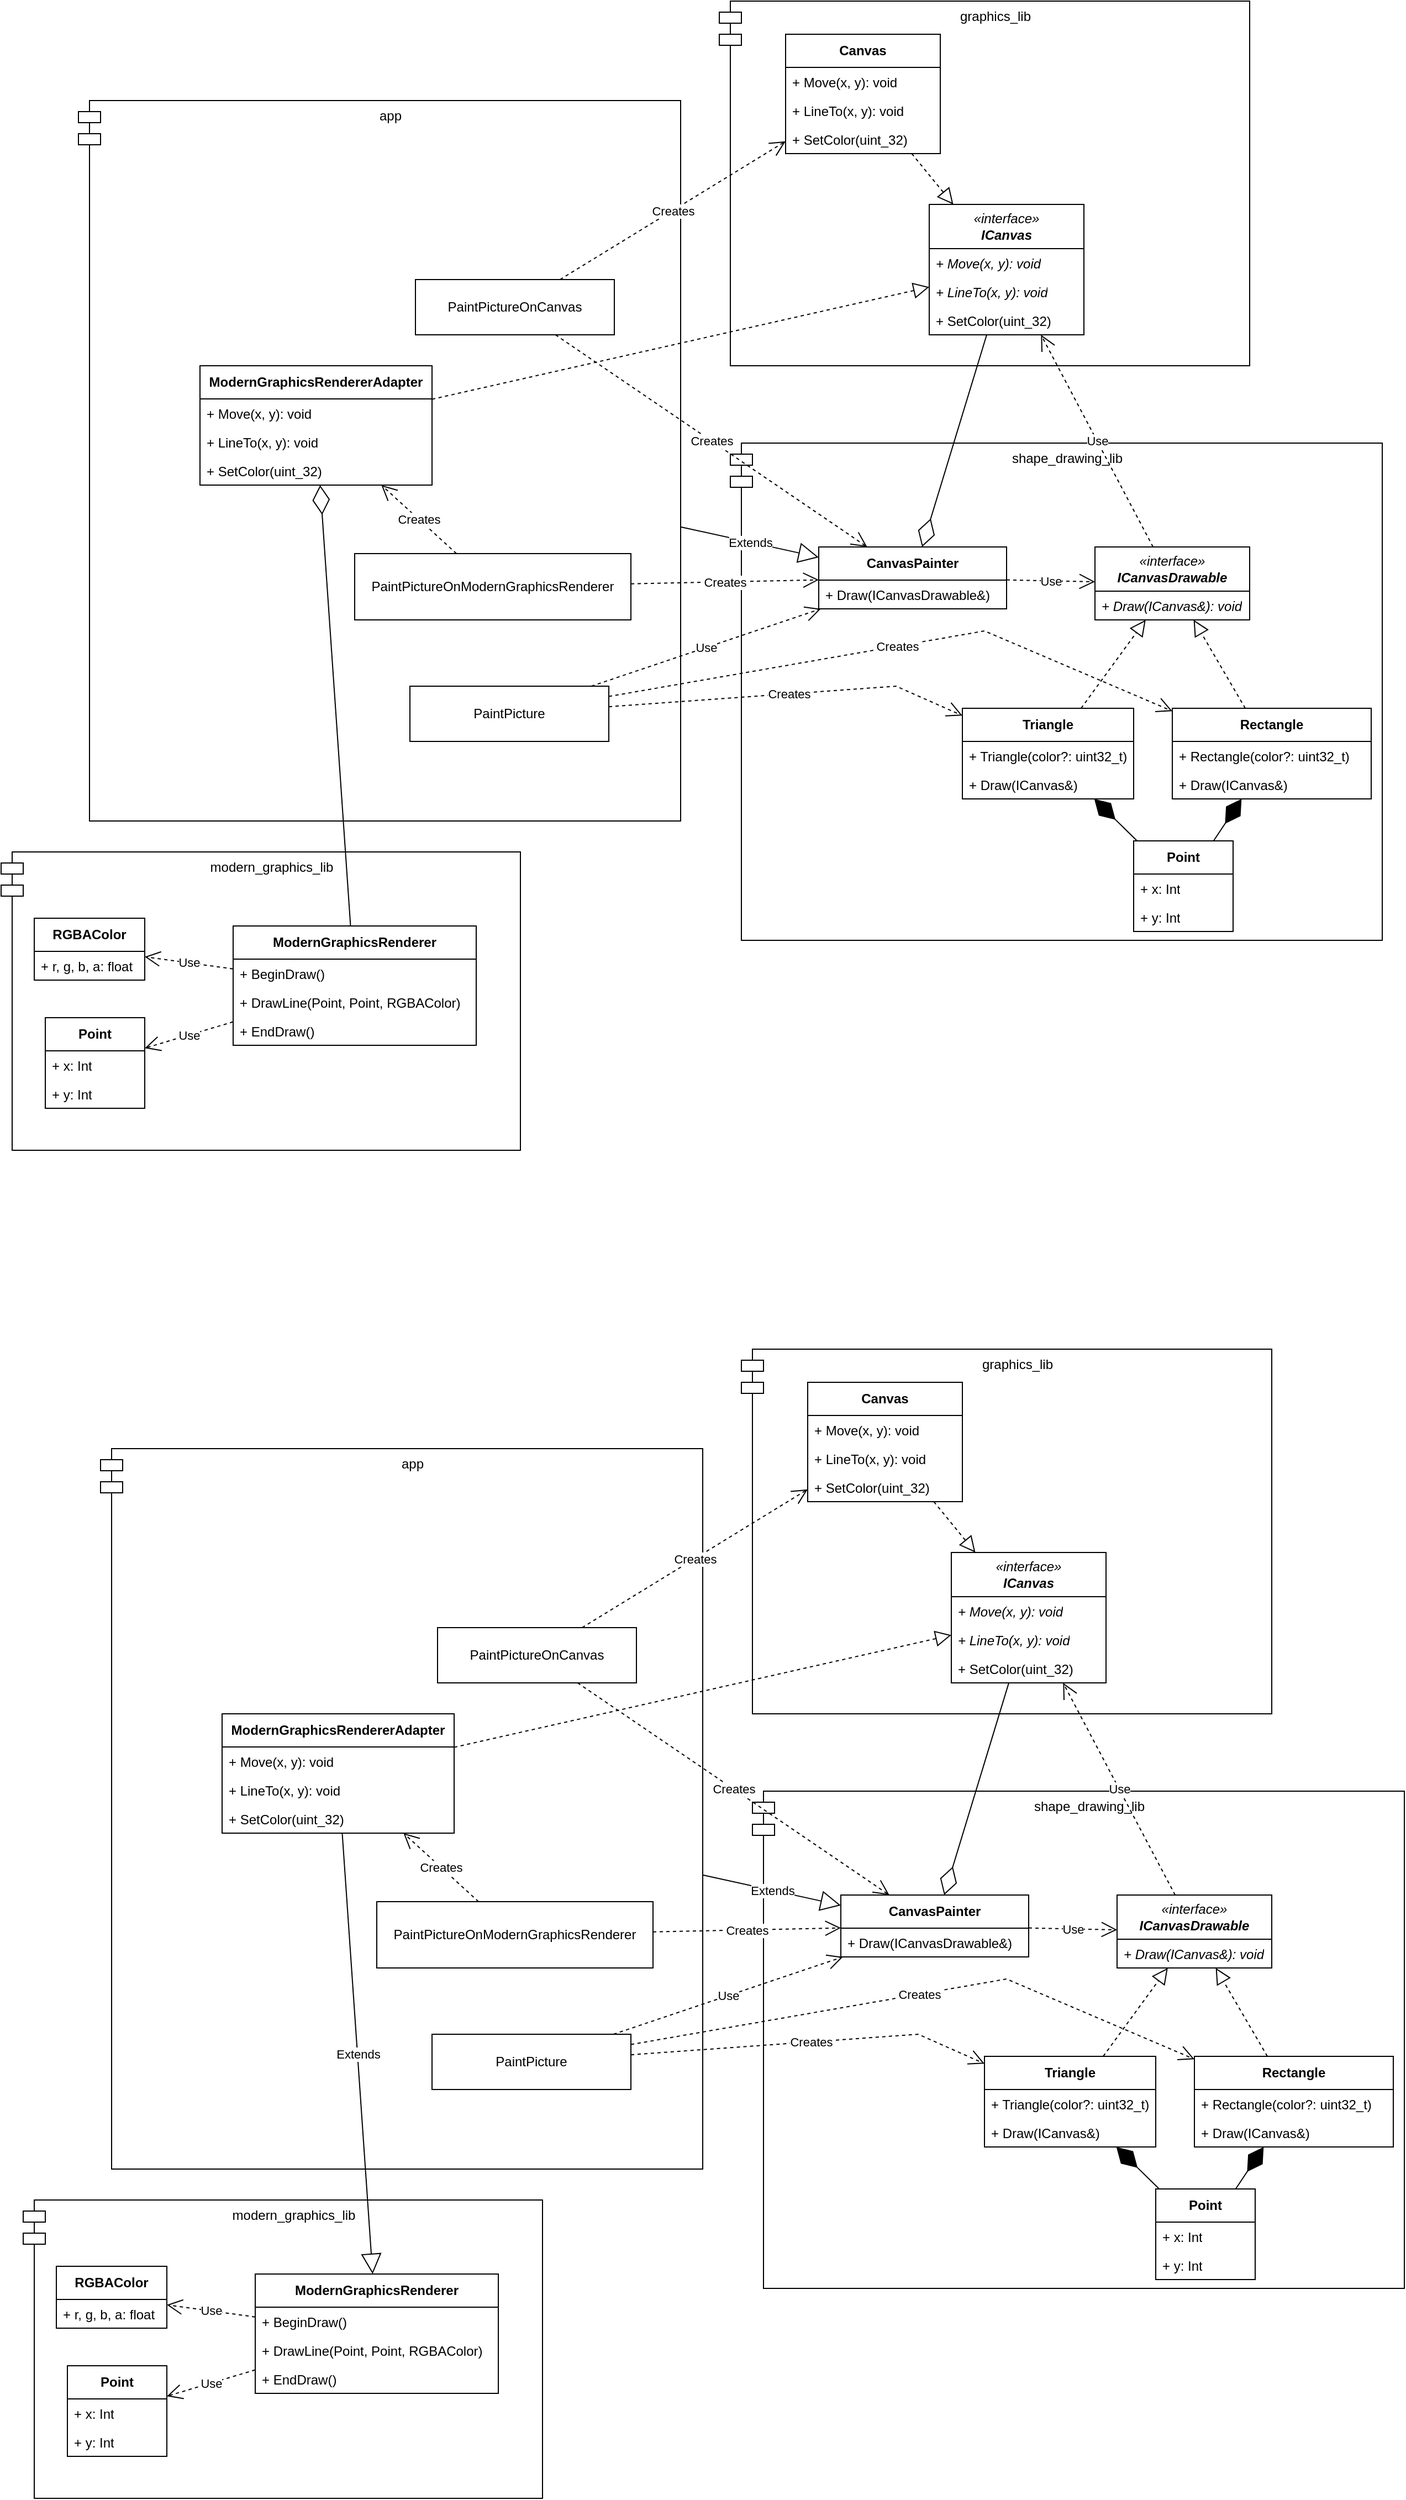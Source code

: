 <mxfile version="24.2.5" type="device">
  <diagram name="Page-1" id="kBEV50-JsJtTMOOwycRB">
    <mxGraphModel dx="3094" dy="2491" grid="1" gridSize="10" guides="1" tooltips="1" connect="1" arrows="1" fold="1" page="1" pageScale="1" pageWidth="827" pageHeight="1169" math="0" shadow="0">
      <root>
        <mxCell id="0" />
        <mxCell id="1" parent="0" />
        <mxCell id="2O5XQT-y5uVWZdzXuT0T-1" value="graphics_lib" style="shape=module;align=left;spacingLeft=20;align=center;verticalAlign=top;whiteSpace=wrap;html=1;" vertex="1" parent="1">
          <mxGeometry x="-100" y="-210" width="480" height="330" as="geometry" />
        </mxCell>
        <mxCell id="2O5XQT-y5uVWZdzXuT0T-19" value="&lt;i&gt;«interface»&lt;br&gt;&lt;b&gt;ICanvas&lt;/b&gt;&lt;/i&gt;" style="swimlane;fontStyle=0;childLayout=stackLayout;horizontal=1;startSize=40;fillColor=none;horizontalStack=0;resizeParent=1;resizeParentMax=0;resizeLast=0;collapsible=1;marginBottom=0;whiteSpace=wrap;html=1;" vertex="1" parent="1">
          <mxGeometry x="90" y="-26" width="140" height="118" as="geometry" />
        </mxCell>
        <mxCell id="2O5XQT-y5uVWZdzXuT0T-20" value="&lt;i&gt;+ Move(x, y): void&lt;/i&gt;" style="text;strokeColor=none;fillColor=none;align=left;verticalAlign=top;spacingLeft=4;spacingRight=4;overflow=hidden;rotatable=0;points=[[0,0.5],[1,0.5]];portConstraint=eastwest;whiteSpace=wrap;html=1;" vertex="1" parent="2O5XQT-y5uVWZdzXuT0T-19">
          <mxGeometry y="40" width="140" height="26" as="geometry" />
        </mxCell>
        <mxCell id="2O5XQT-y5uVWZdzXuT0T-21" value="&lt;i&gt;+ LineTo(x, y): void&lt;/i&gt;" style="text;strokeColor=none;fillColor=none;align=left;verticalAlign=top;spacingLeft=4;spacingRight=4;overflow=hidden;rotatable=0;points=[[0,0.5],[1,0.5]];portConstraint=eastwest;whiteSpace=wrap;html=1;" vertex="1" parent="2O5XQT-y5uVWZdzXuT0T-19">
          <mxGeometry y="66" width="140" height="26" as="geometry" />
        </mxCell>
        <mxCell id="2O5XQT-y5uVWZdzXuT0T-156" value="+&amp;nbsp;&lt;span style=&quot;color: rgba(0, 0, 0, 0); font-family: monospace; font-size: 0px; text-wrap: nowrap;&quot;&gt;%3CmxGraphModel%3E%3Croot%3E%3CmxCell%20id%3D%220%22%2F%3E%3CmxCell%20id%3D%221%22%20parent%3D%220%22%2F%3E%3CmxCell%20id%3D%222%22%20value%3D%22%2B%20BeginDraw()%22%20style%3D%22text%3BstrokeColor%3Dnone%3BfillColor%3Dnone%3Balign%3Dleft%3BverticalAlign%3Dtop%3BspacingLeft%3D4%3BspacingRight%3D4%3Boverflow%3Dhidden%3Brotatable%3D0%3Bpoints%3D%5B%5B0%2C0.5%5D%2C%5B1%2C0.5%5D%5D%3BportConstraint%3Deastwest%3BwhiteSpace%3Dwrap%3Bhtml%3D1%3BfontStyle%3D0%22%20vertex%3D%221%22%20parent%3D%221%22%3E%3CmxGeometry%20x%3D%22-510.5%22%20y%3D%221897%22%20width%3D%22173%22%20height%3D%2226%22%20as%3D%22geometry%22%2F%3E%3C%2FmxCell%3E%3CmxCell%20id%3D%223%22%20value%3D%22%2B%20DrawLine()%22%20style%3D%22text%3BstrokeColor%3Dnone%3BfillColor%3Dnone%3Balign%3Dleft%3BverticalAlign%3Dtop%3BspacingLeft%3D4%3BspacingRight%3D4%3Boverflow%3Dhidden%3Brotatable%3D0%3Bpoints%3D%5B%5B0%2C0.5%5D%2C%5B1%2C0.5%5D%5D%3BportConstraint%3Deastwest%3BwhiteSpace%3Dwrap%3Bhtml%3D1%3BfontStyle%3D0%22%20vertex%3D%221%22%20parent%3D%221%22%3E%3CmxGeometry%20x%3D%22-510.5%22%20y%3D%221923%22%20width%3D%22173%22%20height%3D%2226%22%20as%3D%22geometry%22%2F%3E%3C%2FmxCell%3E%3CmxCell%20id%3D%224%22%20value%3D%22%2B%20EndDraw()%22%20style%3D%22text%3BstrokeColor%3Dnone%3BfillColor%3Dnone%3Balign%3Dleft%3BverticalAlign%3Dtop%3BspacingLeft%3D4%3BspacingRight%3D4%3Boverflow%3Dhidden%3Brotatable%3D0%3Bpoints%3D%5B%5B0%2C0.5%5D%2C%5B1%2C0.5%5D%5D%3BportConstraint%3Deastwest%3BwhiteSpace%3Dwrap%3Bhtml%3D1%3BfontStyle%3D0%22%20vertex%3D%221%22%20parent%3D%221%22%3E%3CmxGeometry%20x%3D%22-510.5%22%20y%3D%221949%22%20width%3D%22173%22%20height%3D%2226%22%20as%3D%22geometry%22%2F%3E%3C%2FmxCell%3E%3C%2Froot%3E%3C%2FmxGraphModel%3E&lt;/span&gt;SetColor(uint_32)" style="text;strokeColor=none;fillColor=none;align=left;verticalAlign=top;spacingLeft=4;spacingRight=4;overflow=hidden;rotatable=0;points=[[0,0.5],[1,0.5]];portConstraint=eastwest;whiteSpace=wrap;html=1;" vertex="1" parent="2O5XQT-y5uVWZdzXuT0T-19">
          <mxGeometry y="92" width="140" height="26" as="geometry" />
        </mxCell>
        <mxCell id="2O5XQT-y5uVWZdzXuT0T-23" value="&lt;span&gt;&lt;b&gt;Canvas&lt;/b&gt;&lt;/span&gt;" style="swimlane;fontStyle=0;childLayout=stackLayout;horizontal=1;startSize=30;fillColor=none;horizontalStack=0;resizeParent=1;resizeParentMax=0;resizeLast=0;collapsible=1;marginBottom=0;whiteSpace=wrap;html=1;" vertex="1" parent="1">
          <mxGeometry x="-40" y="-180" width="140" height="108" as="geometry" />
        </mxCell>
        <mxCell id="2O5XQT-y5uVWZdzXuT0T-24" value="&lt;span&gt;+ Move(x, y): void&lt;/span&gt;" style="text;strokeColor=none;fillColor=none;align=left;verticalAlign=top;spacingLeft=4;spacingRight=4;overflow=hidden;rotatable=0;points=[[0,0.5],[1,0.5]];portConstraint=eastwest;whiteSpace=wrap;html=1;fontStyle=0" vertex="1" parent="2O5XQT-y5uVWZdzXuT0T-23">
          <mxGeometry y="30" width="140" height="26" as="geometry" />
        </mxCell>
        <mxCell id="2O5XQT-y5uVWZdzXuT0T-25" value="&lt;span&gt;+ LineTo(x, y): void&lt;/span&gt;" style="text;strokeColor=none;fillColor=none;align=left;verticalAlign=top;spacingLeft=4;spacingRight=4;overflow=hidden;rotatable=0;points=[[0,0.5],[1,0.5]];portConstraint=eastwest;whiteSpace=wrap;html=1;fontStyle=0" vertex="1" parent="2O5XQT-y5uVWZdzXuT0T-23">
          <mxGeometry y="56" width="140" height="26" as="geometry" />
        </mxCell>
        <mxCell id="2O5XQT-y5uVWZdzXuT0T-157" value="+&amp;nbsp;&lt;span style=&quot;color: rgba(0, 0, 0, 0); font-family: monospace; font-size: 0px; text-wrap: nowrap;&quot;&gt;%3CmxGraphModel%3E%3Croot%3E%3CmxCell%20id%3D%220%22%2F%3E%3CmxCell%20id%3D%221%22%20parent%3D%220%22%2F%3E%3CmxCell%20id%3D%222%22%20value%3D%22%2B%20BeginDraw()%22%20style%3D%22text%3BstrokeColor%3Dnone%3BfillColor%3Dnone%3Balign%3Dleft%3BverticalAlign%3Dtop%3BspacingLeft%3D4%3BspacingRight%3D4%3Boverflow%3Dhidden%3Brotatable%3D0%3Bpoints%3D%5B%5B0%2C0.5%5D%2C%5B1%2C0.5%5D%5D%3BportConstraint%3Deastwest%3BwhiteSpace%3Dwrap%3Bhtml%3D1%3BfontStyle%3D0%22%20vertex%3D%221%22%20parent%3D%221%22%3E%3CmxGeometry%20x%3D%22-510.5%22%20y%3D%221897%22%20width%3D%22173%22%20height%3D%2226%22%20as%3D%22geometry%22%2F%3E%3C%2FmxCell%3E%3CmxCell%20id%3D%223%22%20value%3D%22%2B%20DrawLine()%22%20style%3D%22text%3BstrokeColor%3Dnone%3BfillColor%3Dnone%3Balign%3Dleft%3BverticalAlign%3Dtop%3BspacingLeft%3D4%3BspacingRight%3D4%3Boverflow%3Dhidden%3Brotatable%3D0%3Bpoints%3D%5B%5B0%2C0.5%5D%2C%5B1%2C0.5%5D%5D%3BportConstraint%3Deastwest%3BwhiteSpace%3Dwrap%3Bhtml%3D1%3BfontStyle%3D0%22%20vertex%3D%221%22%20parent%3D%221%22%3E%3CmxGeometry%20x%3D%22-510.5%22%20y%3D%221923%22%20width%3D%22173%22%20height%3D%2226%22%20as%3D%22geometry%22%2F%3E%3C%2FmxCell%3E%3CmxCell%20id%3D%224%22%20value%3D%22%2B%20EndDraw()%22%20style%3D%22text%3BstrokeColor%3Dnone%3BfillColor%3Dnone%3Balign%3Dleft%3BverticalAlign%3Dtop%3BspacingLeft%3D4%3BspacingRight%3D4%3Boverflow%3Dhidden%3Brotatable%3D0%3Bpoints%3D%5B%5B0%2C0.5%5D%2C%5B1%2C0.5%5D%5D%3BportConstraint%3Deastwest%3BwhiteSpace%3Dwrap%3Bhtml%3D1%3BfontStyle%3D0%22%20vertex%3D%221%22%20parent%3D%221%22%3E%3CmxGeometry%20x%3D%22-510.5%22%20y%3D%221949%22%20width%3D%22173%22%20height%3D%2226%22%20as%3D%22geometry%22%2F%3E%3C%2FmxCell%3E%3C%2Froot%3E%3C%2FmxGraphModel%3E&lt;/span&gt;SetColor(uint_32)" style="text;strokeColor=none;fillColor=none;align=left;verticalAlign=top;spacingLeft=4;spacingRight=4;overflow=hidden;rotatable=0;points=[[0,0.5],[1,0.5]];portConstraint=eastwest;whiteSpace=wrap;html=1;" vertex="1" parent="2O5XQT-y5uVWZdzXuT0T-23">
          <mxGeometry y="82" width="140" height="26" as="geometry" />
        </mxCell>
        <mxCell id="2O5XQT-y5uVWZdzXuT0T-27" value="" style="endArrow=block;dashed=1;endFill=0;endSize=12;html=1;rounded=0;" edge="1" parent="1" source="2O5XQT-y5uVWZdzXuT0T-23" target="2O5XQT-y5uVWZdzXuT0T-19">
          <mxGeometry width="160" relative="1" as="geometry">
            <mxPoint x="230" y="24" as="sourcePoint" />
            <mxPoint x="70" y="24" as="targetPoint" />
          </mxGeometry>
        </mxCell>
        <mxCell id="2O5XQT-y5uVWZdzXuT0T-29" value="shape_drawing_lib" style="shape=module;align=left;spacingLeft=20;align=center;verticalAlign=top;whiteSpace=wrap;html=1;" vertex="1" parent="1">
          <mxGeometry x="-90" y="190" width="590" height="450" as="geometry" />
        </mxCell>
        <mxCell id="2O5XQT-y5uVWZdzXuT0T-30" value="&lt;i&gt;«interface»&lt;br&gt;&lt;b&gt;ICanvasDrawable&lt;/b&gt;&lt;/i&gt;" style="swimlane;fontStyle=0;childLayout=stackLayout;horizontal=1;startSize=40;fillColor=none;horizontalStack=0;resizeParent=1;resizeParentMax=0;resizeLast=0;collapsible=1;marginBottom=0;whiteSpace=wrap;html=1;" vertex="1" parent="1">
          <mxGeometry x="240" y="284" width="140" height="66" as="geometry" />
        </mxCell>
        <mxCell id="2O5XQT-y5uVWZdzXuT0T-31" value="&lt;i&gt;+ Draw(ICanvas&amp;amp;): void&lt;/i&gt;" style="text;strokeColor=none;fillColor=none;align=left;verticalAlign=top;spacingLeft=4;spacingRight=4;overflow=hidden;rotatable=0;points=[[0,0.5],[1,0.5]];portConstraint=eastwest;whiteSpace=wrap;html=1;" vertex="1" parent="2O5XQT-y5uVWZdzXuT0T-30">
          <mxGeometry y="40" width="140" height="26" as="geometry" />
        </mxCell>
        <mxCell id="2O5XQT-y5uVWZdzXuT0T-33" value="&lt;b&gt;Rectangle&lt;/b&gt;" style="swimlane;fontStyle=0;childLayout=stackLayout;horizontal=1;startSize=30;fillColor=none;horizontalStack=0;resizeParent=1;resizeParentMax=0;resizeLast=0;collapsible=1;marginBottom=0;whiteSpace=wrap;html=1;" vertex="1" parent="1">
          <mxGeometry x="310" y="430" width="180" height="82" as="geometry" />
        </mxCell>
        <mxCell id="2O5XQT-y5uVWZdzXuT0T-162" value="+ Rectangle(color?: uint32_t)" style="text;strokeColor=none;fillColor=none;align=left;verticalAlign=top;spacingLeft=4;spacingRight=4;overflow=hidden;rotatable=0;points=[[0,0.5],[1,0.5]];portConstraint=eastwest;whiteSpace=wrap;html=1;fontStyle=0" vertex="1" parent="2O5XQT-y5uVWZdzXuT0T-33">
          <mxGeometry y="30" width="180" height="26" as="geometry" />
        </mxCell>
        <mxCell id="2O5XQT-y5uVWZdzXuT0T-34" value="+ Draw(ICanvas&amp;amp;)" style="text;strokeColor=none;fillColor=none;align=left;verticalAlign=top;spacingLeft=4;spacingRight=4;overflow=hidden;rotatable=0;points=[[0,0.5],[1,0.5]];portConstraint=eastwest;whiteSpace=wrap;html=1;fontStyle=0" vertex="1" parent="2O5XQT-y5uVWZdzXuT0T-33">
          <mxGeometry y="56" width="180" height="26" as="geometry" />
        </mxCell>
        <mxCell id="2O5XQT-y5uVWZdzXuT0T-36" value="" style="endArrow=block;dashed=1;endFill=0;endSize=12;html=1;rounded=0;" edge="1" parent="1" source="2O5XQT-y5uVWZdzXuT0T-33" target="2O5XQT-y5uVWZdzXuT0T-30">
          <mxGeometry width="160" relative="1" as="geometry">
            <mxPoint x="390" y="540" as="sourcePoint" />
            <mxPoint x="230" y="540" as="targetPoint" />
          </mxGeometry>
        </mxCell>
        <mxCell id="2O5XQT-y5uVWZdzXuT0T-37" value="&lt;span&gt;&lt;b&gt;Point&lt;/b&gt;&lt;/span&gt;" style="swimlane;fontStyle=0;childLayout=stackLayout;horizontal=1;startSize=30;fillColor=none;horizontalStack=0;resizeParent=1;resizeParentMax=0;resizeLast=0;collapsible=1;marginBottom=0;whiteSpace=wrap;html=1;" vertex="1" parent="1">
          <mxGeometry x="275" y="550" width="90" height="82" as="geometry" />
        </mxCell>
        <mxCell id="2O5XQT-y5uVWZdzXuT0T-38" value="+ x: Int" style="text;strokeColor=none;fillColor=none;align=left;verticalAlign=top;spacingLeft=4;spacingRight=4;overflow=hidden;rotatable=0;points=[[0,0.5],[1,0.5]];portConstraint=eastwest;whiteSpace=wrap;html=1;fontStyle=0" vertex="1" parent="2O5XQT-y5uVWZdzXuT0T-37">
          <mxGeometry y="30" width="90" height="26" as="geometry" />
        </mxCell>
        <mxCell id="2O5XQT-y5uVWZdzXuT0T-39" value="&lt;span&gt;+ y: Int&lt;/span&gt;" style="text;strokeColor=none;fillColor=none;align=left;verticalAlign=top;spacingLeft=4;spacingRight=4;overflow=hidden;rotatable=0;points=[[0,0.5],[1,0.5]];portConstraint=eastwest;whiteSpace=wrap;html=1;fontStyle=0" vertex="1" parent="2O5XQT-y5uVWZdzXuT0T-37">
          <mxGeometry y="56" width="90" height="26" as="geometry" />
        </mxCell>
        <mxCell id="2O5XQT-y5uVWZdzXuT0T-41" value="&lt;b&gt;Triangle&lt;/b&gt;" style="swimlane;fontStyle=0;childLayout=stackLayout;horizontal=1;startSize=30;fillColor=none;horizontalStack=0;resizeParent=1;resizeParentMax=0;resizeLast=0;collapsible=1;marginBottom=0;whiteSpace=wrap;html=1;" vertex="1" parent="1">
          <mxGeometry x="120" y="430" width="155" height="82" as="geometry" />
        </mxCell>
        <mxCell id="2O5XQT-y5uVWZdzXuT0T-161" value="+ Triangle(color?: uint32_t)" style="text;strokeColor=none;fillColor=none;align=left;verticalAlign=top;spacingLeft=4;spacingRight=4;overflow=hidden;rotatable=0;points=[[0,0.5],[1,0.5]];portConstraint=eastwest;whiteSpace=wrap;html=1;fontStyle=0" vertex="1" parent="2O5XQT-y5uVWZdzXuT0T-41">
          <mxGeometry y="30" width="155" height="26" as="geometry" />
        </mxCell>
        <mxCell id="2O5XQT-y5uVWZdzXuT0T-42" value="+ Draw(ICanvas&amp;amp;)" style="text;strokeColor=none;fillColor=none;align=left;verticalAlign=top;spacingLeft=4;spacingRight=4;overflow=hidden;rotatable=0;points=[[0,0.5],[1,0.5]];portConstraint=eastwest;whiteSpace=wrap;html=1;fontStyle=0" vertex="1" parent="2O5XQT-y5uVWZdzXuT0T-41">
          <mxGeometry y="56" width="155" height="26" as="geometry" />
        </mxCell>
        <mxCell id="2O5XQT-y5uVWZdzXuT0T-43" value="" style="endArrow=block;dashed=1;endFill=0;endSize=12;html=1;rounded=0;" edge="1" parent="1" source="2O5XQT-y5uVWZdzXuT0T-41" target="2O5XQT-y5uVWZdzXuT0T-30">
          <mxGeometry width="160" relative="1" as="geometry">
            <mxPoint x="370" y="462" as="sourcePoint" />
            <mxPoint x="300" y="423" as="targetPoint" />
          </mxGeometry>
        </mxCell>
        <mxCell id="2O5XQT-y5uVWZdzXuT0T-44" value="" style="endArrow=diamondThin;endFill=1;endSize=24;html=1;rounded=0;" edge="1" parent="1" source="2O5XQT-y5uVWZdzXuT0T-37" target="2O5XQT-y5uVWZdzXuT0T-33">
          <mxGeometry width="160" relative="1" as="geometry">
            <mxPoint x="190" y="450" as="sourcePoint" />
            <mxPoint x="350" y="450" as="targetPoint" />
          </mxGeometry>
        </mxCell>
        <mxCell id="2O5XQT-y5uVWZdzXuT0T-45" value="" style="endArrow=diamondThin;endFill=1;endSize=24;html=1;rounded=0;" edge="1" parent="1" source="2O5XQT-y5uVWZdzXuT0T-37" target="2O5XQT-y5uVWZdzXuT0T-41">
          <mxGeometry width="160" relative="1" as="geometry">
            <mxPoint x="349" y="530" as="sourcePoint" />
            <mxPoint x="387" y="484" as="targetPoint" />
          </mxGeometry>
        </mxCell>
        <mxCell id="2O5XQT-y5uVWZdzXuT0T-46" value="&lt;b&gt;CanvasPainter&lt;/b&gt;" style="swimlane;fontStyle=0;childLayout=stackLayout;horizontal=1;startSize=30;fillColor=none;horizontalStack=0;resizeParent=1;resizeParentMax=0;resizeLast=0;collapsible=1;marginBottom=0;whiteSpace=wrap;html=1;" vertex="1" parent="1">
          <mxGeometry x="-10" y="284" width="170" height="56" as="geometry" />
        </mxCell>
        <mxCell id="2O5XQT-y5uVWZdzXuT0T-47" value="+ Draw(ICanvasDrawable&amp;amp;)" style="text;strokeColor=none;fillColor=none;align=left;verticalAlign=top;spacingLeft=4;spacingRight=4;overflow=hidden;rotatable=0;points=[[0,0.5],[1,0.5]];portConstraint=eastwest;whiteSpace=wrap;html=1;fontStyle=0" vertex="1" parent="2O5XQT-y5uVWZdzXuT0T-46">
          <mxGeometry y="30" width="170" height="26" as="geometry" />
        </mxCell>
        <mxCell id="2O5XQT-y5uVWZdzXuT0T-48" value="Use" style="endArrow=open;endSize=12;dashed=1;html=1;rounded=0;" edge="1" parent="1" source="2O5XQT-y5uVWZdzXuT0T-30" target="2O5XQT-y5uVWZdzXuT0T-19">
          <mxGeometry width="160" relative="1" as="geometry">
            <mxPoint x="-130" y="160" as="sourcePoint" />
            <mxPoint x="30" y="160" as="targetPoint" />
          </mxGeometry>
        </mxCell>
        <mxCell id="2O5XQT-y5uVWZdzXuT0T-50" value="" style="endArrow=diamondThin;endFill=0;endSize=24;html=1;rounded=0;" edge="1" parent="1" source="2O5XQT-y5uVWZdzXuT0T-19" target="2O5XQT-y5uVWZdzXuT0T-46">
          <mxGeometry width="160" relative="1" as="geometry">
            <mxPoint x="-130" y="160" as="sourcePoint" />
            <mxPoint x="30" y="160" as="targetPoint" />
          </mxGeometry>
        </mxCell>
        <mxCell id="2O5XQT-y5uVWZdzXuT0T-51" value="Use" style="endArrow=open;endSize=12;dashed=1;html=1;rounded=0;" edge="1" parent="1" source="2O5XQT-y5uVWZdzXuT0T-46" target="2O5XQT-y5uVWZdzXuT0T-30">
          <mxGeometry width="160" relative="1" as="geometry">
            <mxPoint x="315" y="294" as="sourcePoint" />
            <mxPoint x="277" y="62" as="targetPoint" />
          </mxGeometry>
        </mxCell>
        <mxCell id="2O5XQT-y5uVWZdzXuT0T-52" value="app" style="shape=module;align=left;spacingLeft=20;align=center;verticalAlign=top;whiteSpace=wrap;html=1;" vertex="1" parent="1">
          <mxGeometry x="-680" y="-120" width="545" height="652" as="geometry" />
        </mxCell>
        <mxCell id="2O5XQT-y5uVWZdzXuT0T-53" value="PaintPictureOnCanvas" style="html=1;whiteSpace=wrap;" vertex="1" parent="1">
          <mxGeometry x="-375" y="42" width="180" height="50" as="geometry" />
        </mxCell>
        <mxCell id="2O5XQT-y5uVWZdzXuT0T-54" value="Creates" style="endArrow=open;endSize=12;dashed=1;html=1;rounded=0;" edge="1" parent="1" source="2O5XQT-y5uVWZdzXuT0T-53" target="2O5XQT-y5uVWZdzXuT0T-23">
          <mxGeometry width="160" relative="1" as="geometry">
            <mxPoint x="-270" y="250" as="sourcePoint" />
            <mxPoint x="-110" y="250" as="targetPoint" />
          </mxGeometry>
        </mxCell>
        <mxCell id="2O5XQT-y5uVWZdzXuT0T-55" value="Creates" style="endArrow=open;endSize=12;dashed=1;html=1;rounded=0;" edge="1" parent="1" source="2O5XQT-y5uVWZdzXuT0T-53" target="2O5XQT-y5uVWZdzXuT0T-46">
          <mxGeometry width="160" relative="1" as="geometry">
            <mxPoint x="-246" y="52" as="sourcePoint" />
            <mxPoint x="-20" y="-33" as="targetPoint" />
          </mxGeometry>
        </mxCell>
        <mxCell id="2O5XQT-y5uVWZdzXuT0T-56" value="PaintPicture" style="html=1;whiteSpace=wrap;" vertex="1" parent="1">
          <mxGeometry x="-380" y="410" width="180" height="50" as="geometry" />
        </mxCell>
        <mxCell id="2O5XQT-y5uVWZdzXuT0T-57" value="Use" style="endArrow=open;endSize=12;dashed=1;html=1;rounded=0;" edge="1" parent="1" source="2O5XQT-y5uVWZdzXuT0T-56" target="2O5XQT-y5uVWZdzXuT0T-46">
          <mxGeometry width="160" relative="1" as="geometry">
            <mxPoint x="-440" y="100" as="sourcePoint" />
            <mxPoint x="-280" y="100" as="targetPoint" />
          </mxGeometry>
        </mxCell>
        <mxCell id="2O5XQT-y5uVWZdzXuT0T-58" value="Creates" style="endArrow=open;endSize=12;dashed=1;html=1;rounded=0;" edge="1" parent="1" source="2O5XQT-y5uVWZdzXuT0T-56" target="2O5XQT-y5uVWZdzXuT0T-33">
          <mxGeometry width="160" relative="1" as="geometry">
            <mxPoint x="-190" y="320" as="sourcePoint" />
            <mxPoint y="321" as="targetPoint" />
            <Array as="points">
              <mxPoint x="140" y="360" />
            </Array>
          </mxGeometry>
        </mxCell>
        <mxCell id="2O5XQT-y5uVWZdzXuT0T-59" value="Creates" style="endArrow=open;endSize=12;dashed=1;html=1;rounded=0;" edge="1" parent="1" source="2O5XQT-y5uVWZdzXuT0T-56" target="2O5XQT-y5uVWZdzXuT0T-41">
          <mxGeometry width="160" relative="1" as="geometry">
            <mxPoint x="-190" y="332" as="sourcePoint" />
            <mxPoint x="340" y="438" as="targetPoint" />
            <Array as="points">
              <mxPoint x="60" y="410" />
            </Array>
          </mxGeometry>
        </mxCell>
        <mxCell id="2O5XQT-y5uVWZdzXuT0T-60" value="modern_graphics_lib" style="shape=module;align=left;spacingLeft=20;align=center;verticalAlign=top;whiteSpace=wrap;html=1;" vertex="1" parent="1">
          <mxGeometry x="-750" y="560" width="470" height="270" as="geometry" />
        </mxCell>
        <mxCell id="2O5XQT-y5uVWZdzXuT0T-66" value="&lt;span&gt;&lt;b&gt;Point&lt;/b&gt;&lt;/span&gt;" style="swimlane;fontStyle=0;childLayout=stackLayout;horizontal=1;startSize=30;fillColor=none;horizontalStack=0;resizeParent=1;resizeParentMax=0;resizeLast=0;collapsible=1;marginBottom=0;whiteSpace=wrap;html=1;" vertex="1" parent="1">
          <mxGeometry x="-710" y="710" width="90" height="82" as="geometry" />
        </mxCell>
        <mxCell id="2O5XQT-y5uVWZdzXuT0T-67" value="+ x: Int" style="text;strokeColor=none;fillColor=none;align=left;verticalAlign=top;spacingLeft=4;spacingRight=4;overflow=hidden;rotatable=0;points=[[0,0.5],[1,0.5]];portConstraint=eastwest;whiteSpace=wrap;html=1;fontStyle=0" vertex="1" parent="2O5XQT-y5uVWZdzXuT0T-66">
          <mxGeometry y="30" width="90" height="26" as="geometry" />
        </mxCell>
        <mxCell id="2O5XQT-y5uVWZdzXuT0T-68" value="&lt;span&gt;+ y: Int&lt;/span&gt;" style="text;strokeColor=none;fillColor=none;align=left;verticalAlign=top;spacingLeft=4;spacingRight=4;overflow=hidden;rotatable=0;points=[[0,0.5],[1,0.5]];portConstraint=eastwest;whiteSpace=wrap;html=1;fontStyle=0" vertex="1" parent="2O5XQT-y5uVWZdzXuT0T-66">
          <mxGeometry y="56" width="90" height="26" as="geometry" />
        </mxCell>
        <mxCell id="2O5XQT-y5uVWZdzXuT0T-69" value="&lt;b&gt;ModernGraphicsRenderer&lt;/b&gt;" style="swimlane;fontStyle=0;childLayout=stackLayout;horizontal=1;startSize=30;fillColor=none;horizontalStack=0;resizeParent=1;resizeParentMax=0;resizeLast=0;collapsible=1;marginBottom=0;whiteSpace=wrap;html=1;" vertex="1" parent="1">
          <mxGeometry x="-540" y="627" width="220" height="108" as="geometry" />
        </mxCell>
        <mxCell id="2O5XQT-y5uVWZdzXuT0T-70" value="+ BeginDraw()" style="text;strokeColor=none;fillColor=none;align=left;verticalAlign=top;spacingLeft=4;spacingRight=4;overflow=hidden;rotatable=0;points=[[0,0.5],[1,0.5]];portConstraint=eastwest;whiteSpace=wrap;html=1;fontStyle=0" vertex="1" parent="2O5XQT-y5uVWZdzXuT0T-69">
          <mxGeometry y="30" width="220" height="26" as="geometry" />
        </mxCell>
        <mxCell id="2O5XQT-y5uVWZdzXuT0T-80" value="+ DrawLine(Point, Point, RGBAColor)" style="text;strokeColor=none;fillColor=none;align=left;verticalAlign=top;spacingLeft=4;spacingRight=4;overflow=hidden;rotatable=0;points=[[0,0.5],[1,0.5]];portConstraint=eastwest;whiteSpace=wrap;html=1;fontStyle=0" vertex="1" parent="2O5XQT-y5uVWZdzXuT0T-69">
          <mxGeometry y="56" width="220" height="26" as="geometry" />
        </mxCell>
        <mxCell id="2O5XQT-y5uVWZdzXuT0T-81" value="+ EndDraw()" style="text;strokeColor=none;fillColor=none;align=left;verticalAlign=top;spacingLeft=4;spacingRight=4;overflow=hidden;rotatable=0;points=[[0,0.5],[1,0.5]];portConstraint=eastwest;whiteSpace=wrap;html=1;fontStyle=0" vertex="1" parent="2O5XQT-y5uVWZdzXuT0T-69">
          <mxGeometry y="82" width="220" height="26" as="geometry" />
        </mxCell>
        <mxCell id="2O5XQT-y5uVWZdzXuT0T-82" value="Use" style="endArrow=open;endSize=12;dashed=1;html=1;rounded=0;" edge="1" parent="1" source="2O5XQT-y5uVWZdzXuT0T-69" target="2O5XQT-y5uVWZdzXuT0T-66">
          <mxGeometry width="160" relative="1" as="geometry">
            <mxPoint x="-637.5" y="717" as="sourcePoint" />
            <mxPoint x="-477.5" y="717" as="targetPoint" />
          </mxGeometry>
        </mxCell>
        <mxCell id="2O5XQT-y5uVWZdzXuT0T-83" value="PaintPictureOnModernGraphicsRenderer" style="html=1;whiteSpace=wrap;" vertex="1" parent="1">
          <mxGeometry x="-430" y="290" width="250" height="60" as="geometry" />
        </mxCell>
        <mxCell id="2O5XQT-y5uVWZdzXuT0T-84" value="Extends" style="endArrow=block;endSize=16;endFill=0;html=1;rounded=0;" edge="1" parent="1" source="2O5XQT-y5uVWZdzXuT0T-52" target="2O5XQT-y5uVWZdzXuT0T-46">
          <mxGeometry width="160" relative="1" as="geometry">
            <mxPoint x="-380" y="420" as="sourcePoint" />
            <mxPoint x="-220" y="420" as="targetPoint" />
          </mxGeometry>
        </mxCell>
        <mxCell id="2O5XQT-y5uVWZdzXuT0T-86" value="&lt;span&gt;&lt;b&gt;ModernGraphicsRendererAdapter&lt;/b&gt;&lt;/span&gt;" style="swimlane;fontStyle=0;childLayout=stackLayout;horizontal=1;startSize=30;fillColor=none;horizontalStack=0;resizeParent=1;resizeParentMax=0;resizeLast=0;collapsible=1;marginBottom=0;whiteSpace=wrap;html=1;" vertex="1" parent="1">
          <mxGeometry x="-570" y="120" width="210" height="108" as="geometry" />
        </mxCell>
        <mxCell id="2O5XQT-y5uVWZdzXuT0T-87" value="&lt;span&gt;+ Move(x, y): void&lt;/span&gt;" style="text;strokeColor=none;fillColor=none;align=left;verticalAlign=top;spacingLeft=4;spacingRight=4;overflow=hidden;rotatable=0;points=[[0,0.5],[1,0.5]];portConstraint=eastwest;whiteSpace=wrap;html=1;fontStyle=0" vertex="1" parent="2O5XQT-y5uVWZdzXuT0T-86">
          <mxGeometry y="30" width="210" height="26" as="geometry" />
        </mxCell>
        <mxCell id="2O5XQT-y5uVWZdzXuT0T-88" value="&lt;span&gt;+ LineTo(x, y): void&lt;/span&gt;" style="text;strokeColor=none;fillColor=none;align=left;verticalAlign=top;spacingLeft=4;spacingRight=4;overflow=hidden;rotatable=0;points=[[0,0.5],[1,0.5]];portConstraint=eastwest;whiteSpace=wrap;html=1;fontStyle=0" vertex="1" parent="2O5XQT-y5uVWZdzXuT0T-86">
          <mxGeometry y="56" width="210" height="26" as="geometry" />
        </mxCell>
        <mxCell id="2O5XQT-y5uVWZdzXuT0T-165" value="+&amp;nbsp;&lt;span style=&quot;color: rgba(0, 0, 0, 0); font-family: monospace; font-size: 0px; text-wrap: nowrap;&quot;&gt;%3CmxGraphModel%3E%3Croot%3E%3CmxCell%20id%3D%220%22%2F%3E%3CmxCell%20id%3D%221%22%20parent%3D%220%22%2F%3E%3CmxCell%20id%3D%222%22%20value%3D%22%2B%20BeginDraw()%22%20style%3D%22text%3BstrokeColor%3Dnone%3BfillColor%3Dnone%3Balign%3Dleft%3BverticalAlign%3Dtop%3BspacingLeft%3D4%3BspacingRight%3D4%3Boverflow%3Dhidden%3Brotatable%3D0%3Bpoints%3D%5B%5B0%2C0.5%5D%2C%5B1%2C0.5%5D%5D%3BportConstraint%3Deastwest%3BwhiteSpace%3Dwrap%3Bhtml%3D1%3BfontStyle%3D0%22%20vertex%3D%221%22%20parent%3D%221%22%3E%3CmxGeometry%20x%3D%22-510.5%22%20y%3D%221897%22%20width%3D%22173%22%20height%3D%2226%22%20as%3D%22geometry%22%2F%3E%3C%2FmxCell%3E%3CmxCell%20id%3D%223%22%20value%3D%22%2B%20DrawLine()%22%20style%3D%22text%3BstrokeColor%3Dnone%3BfillColor%3Dnone%3Balign%3Dleft%3BverticalAlign%3Dtop%3BspacingLeft%3D4%3BspacingRight%3D4%3Boverflow%3Dhidden%3Brotatable%3D0%3Bpoints%3D%5B%5B0%2C0.5%5D%2C%5B1%2C0.5%5D%5D%3BportConstraint%3Deastwest%3BwhiteSpace%3Dwrap%3Bhtml%3D1%3BfontStyle%3D0%22%20vertex%3D%221%22%20parent%3D%221%22%3E%3CmxGeometry%20x%3D%22-510.5%22%20y%3D%221923%22%20width%3D%22173%22%20height%3D%2226%22%20as%3D%22geometry%22%2F%3E%3C%2FmxCell%3E%3CmxCell%20id%3D%224%22%20value%3D%22%2B%20EndDraw()%22%20style%3D%22text%3BstrokeColor%3Dnone%3BfillColor%3Dnone%3Balign%3Dleft%3BverticalAlign%3Dtop%3BspacingLeft%3D4%3BspacingRight%3D4%3Boverflow%3Dhidden%3Brotatable%3D0%3Bpoints%3D%5B%5B0%2C0.5%5D%2C%5B1%2C0.5%5D%5D%3BportConstraint%3Deastwest%3BwhiteSpace%3Dwrap%3Bhtml%3D1%3BfontStyle%3D0%22%20vertex%3D%221%22%20parent%3D%221%22%3E%3CmxGeometry%20x%3D%22-510.5%22%20y%3D%221949%22%20width%3D%22173%22%20height%3D%2226%22%20as%3D%22geometry%22%2F%3E%3C%2FmxCell%3E%3C%2Froot%3E%3C%2FmxGraphModel%3E&lt;/span&gt;SetColor(uint_32)" style="text;strokeColor=none;fillColor=none;align=left;verticalAlign=top;spacingLeft=4;spacingRight=4;overflow=hidden;rotatable=0;points=[[0,0.5],[1,0.5]];portConstraint=eastwest;whiteSpace=wrap;html=1;" vertex="1" parent="2O5XQT-y5uVWZdzXuT0T-86">
          <mxGeometry y="82" width="210" height="26" as="geometry" />
        </mxCell>
        <mxCell id="2O5XQT-y5uVWZdzXuT0T-91" value="" style="endArrow=block;dashed=1;endFill=0;endSize=12;html=1;rounded=0;" edge="1" parent="1" source="2O5XQT-y5uVWZdzXuT0T-86" target="2O5XQT-y5uVWZdzXuT0T-19">
          <mxGeometry width="160" relative="1" as="geometry">
            <mxPoint x="89" y="-18" as="sourcePoint" />
            <mxPoint x="130" y="20" as="targetPoint" />
          </mxGeometry>
        </mxCell>
        <mxCell id="2O5XQT-y5uVWZdzXuT0T-92" value="Creates" style="endArrow=open;endSize=12;dashed=1;html=1;rounded=0;" edge="1" parent="1" source="2O5XQT-y5uVWZdzXuT0T-83" target="2O5XQT-y5uVWZdzXuT0T-46">
          <mxGeometry width="160" relative="1" as="geometry">
            <mxPoint x="-238" y="102" as="sourcePoint" />
            <mxPoint x="44" y="294" as="targetPoint" />
          </mxGeometry>
        </mxCell>
        <mxCell id="2O5XQT-y5uVWZdzXuT0T-93" value="" style="endArrow=diamondThin;endFill=0;endSize=24;html=1;rounded=0;" edge="1" parent="1" source="2O5XQT-y5uVWZdzXuT0T-69" target="2O5XQT-y5uVWZdzXuT0T-86">
          <mxGeometry width="160" relative="1" as="geometry">
            <mxPoint x="-380" y="250" as="sourcePoint" />
            <mxPoint x="-220" y="250" as="targetPoint" />
          </mxGeometry>
        </mxCell>
        <mxCell id="2O5XQT-y5uVWZdzXuT0T-94" value="Creates" style="endArrow=open;endSize=12;dashed=1;html=1;rounded=0;" edge="1" parent="1" source="2O5XQT-y5uVWZdzXuT0T-83" target="2O5XQT-y5uVWZdzXuT0T-86">
          <mxGeometry width="160" relative="1" as="geometry">
            <mxPoint x="-170" y="327" as="sourcePoint" />
            <mxPoint y="324" as="targetPoint" />
          </mxGeometry>
        </mxCell>
        <mxCell id="2O5XQT-y5uVWZdzXuT0T-158" value="&lt;span&gt;&lt;b&gt;RGBAColor&lt;/b&gt;&lt;/span&gt;" style="swimlane;fontStyle=0;childLayout=stackLayout;horizontal=1;startSize=30;fillColor=none;horizontalStack=0;resizeParent=1;resizeParentMax=0;resizeLast=0;collapsible=1;marginBottom=0;whiteSpace=wrap;html=1;" vertex="1" parent="1">
          <mxGeometry x="-720" y="620" width="100" height="56" as="geometry" />
        </mxCell>
        <mxCell id="2O5XQT-y5uVWZdzXuT0T-159" value="+ r, g, b, a: float" style="text;strokeColor=none;fillColor=none;align=left;verticalAlign=top;spacingLeft=4;spacingRight=4;overflow=hidden;rotatable=0;points=[[0,0.5],[1,0.5]];portConstraint=eastwest;whiteSpace=wrap;html=1;fontStyle=0" vertex="1" parent="2O5XQT-y5uVWZdzXuT0T-158">
          <mxGeometry y="30" width="100" height="26" as="geometry" />
        </mxCell>
        <mxCell id="2O5XQT-y5uVWZdzXuT0T-163" value="Use" style="endArrow=open;endSize=12;dashed=1;html=1;rounded=0;" edge="1" parent="1" source="2O5XQT-y5uVWZdzXuT0T-69" target="2O5XQT-y5uVWZdzXuT0T-158">
          <mxGeometry width="160" relative="1" as="geometry">
            <mxPoint x="-530" y="724" as="sourcePoint" />
            <mxPoint x="-610" y="748" as="targetPoint" />
          </mxGeometry>
        </mxCell>
        <mxCell id="2O5XQT-y5uVWZdzXuT0T-166" value="graphics_lib" style="shape=module;align=left;spacingLeft=20;align=center;verticalAlign=top;whiteSpace=wrap;html=1;" vertex="1" parent="1">
          <mxGeometry x="-80" y="1010" width="480" height="330" as="geometry" />
        </mxCell>
        <mxCell id="2O5XQT-y5uVWZdzXuT0T-167" value="&lt;i&gt;«interface»&lt;br&gt;&lt;b&gt;ICanvas&lt;/b&gt;&lt;/i&gt;" style="swimlane;fontStyle=0;childLayout=stackLayout;horizontal=1;startSize=40;fillColor=none;horizontalStack=0;resizeParent=1;resizeParentMax=0;resizeLast=0;collapsible=1;marginBottom=0;whiteSpace=wrap;html=1;" vertex="1" parent="1">
          <mxGeometry x="110" y="1194" width="140" height="118" as="geometry" />
        </mxCell>
        <mxCell id="2O5XQT-y5uVWZdzXuT0T-168" value="&lt;i&gt;+ Move(x, y): void&lt;/i&gt;" style="text;strokeColor=none;fillColor=none;align=left;verticalAlign=top;spacingLeft=4;spacingRight=4;overflow=hidden;rotatable=0;points=[[0,0.5],[1,0.5]];portConstraint=eastwest;whiteSpace=wrap;html=1;" vertex="1" parent="2O5XQT-y5uVWZdzXuT0T-167">
          <mxGeometry y="40" width="140" height="26" as="geometry" />
        </mxCell>
        <mxCell id="2O5XQT-y5uVWZdzXuT0T-169" value="&lt;i&gt;+ LineTo(x, y): void&lt;/i&gt;" style="text;strokeColor=none;fillColor=none;align=left;verticalAlign=top;spacingLeft=4;spacingRight=4;overflow=hidden;rotatable=0;points=[[0,0.5],[1,0.5]];portConstraint=eastwest;whiteSpace=wrap;html=1;" vertex="1" parent="2O5XQT-y5uVWZdzXuT0T-167">
          <mxGeometry y="66" width="140" height="26" as="geometry" />
        </mxCell>
        <mxCell id="2O5XQT-y5uVWZdzXuT0T-170" value="+&amp;nbsp;&lt;span style=&quot;color: rgba(0, 0, 0, 0); font-family: monospace; font-size: 0px; text-wrap: nowrap;&quot;&gt;%3CmxGraphModel%3E%3Croot%3E%3CmxCell%20id%3D%220%22%2F%3E%3CmxCell%20id%3D%221%22%20parent%3D%220%22%2F%3E%3CmxCell%20id%3D%222%22%20value%3D%22%2B%20BeginDraw()%22%20style%3D%22text%3BstrokeColor%3Dnone%3BfillColor%3Dnone%3Balign%3Dleft%3BverticalAlign%3Dtop%3BspacingLeft%3D4%3BspacingRight%3D4%3Boverflow%3Dhidden%3Brotatable%3D0%3Bpoints%3D%5B%5B0%2C0.5%5D%2C%5B1%2C0.5%5D%5D%3BportConstraint%3Deastwest%3BwhiteSpace%3Dwrap%3Bhtml%3D1%3BfontStyle%3D0%22%20vertex%3D%221%22%20parent%3D%221%22%3E%3CmxGeometry%20x%3D%22-510.5%22%20y%3D%221897%22%20width%3D%22173%22%20height%3D%2226%22%20as%3D%22geometry%22%2F%3E%3C%2FmxCell%3E%3CmxCell%20id%3D%223%22%20value%3D%22%2B%20DrawLine()%22%20style%3D%22text%3BstrokeColor%3Dnone%3BfillColor%3Dnone%3Balign%3Dleft%3BverticalAlign%3Dtop%3BspacingLeft%3D4%3BspacingRight%3D4%3Boverflow%3Dhidden%3Brotatable%3D0%3Bpoints%3D%5B%5B0%2C0.5%5D%2C%5B1%2C0.5%5D%5D%3BportConstraint%3Deastwest%3BwhiteSpace%3Dwrap%3Bhtml%3D1%3BfontStyle%3D0%22%20vertex%3D%221%22%20parent%3D%221%22%3E%3CmxGeometry%20x%3D%22-510.5%22%20y%3D%221923%22%20width%3D%22173%22%20height%3D%2226%22%20as%3D%22geometry%22%2F%3E%3C%2FmxCell%3E%3CmxCell%20id%3D%224%22%20value%3D%22%2B%20EndDraw()%22%20style%3D%22text%3BstrokeColor%3Dnone%3BfillColor%3Dnone%3Balign%3Dleft%3BverticalAlign%3Dtop%3BspacingLeft%3D4%3BspacingRight%3D4%3Boverflow%3Dhidden%3Brotatable%3D0%3Bpoints%3D%5B%5B0%2C0.5%5D%2C%5B1%2C0.5%5D%5D%3BportConstraint%3Deastwest%3BwhiteSpace%3Dwrap%3Bhtml%3D1%3BfontStyle%3D0%22%20vertex%3D%221%22%20parent%3D%221%22%3E%3CmxGeometry%20x%3D%22-510.5%22%20y%3D%221949%22%20width%3D%22173%22%20height%3D%2226%22%20as%3D%22geometry%22%2F%3E%3C%2FmxCell%3E%3C%2Froot%3E%3C%2FmxGraphModel%3E&lt;/span&gt;SetColor(uint_32)" style="text;strokeColor=none;fillColor=none;align=left;verticalAlign=top;spacingLeft=4;spacingRight=4;overflow=hidden;rotatable=0;points=[[0,0.5],[1,0.5]];portConstraint=eastwest;whiteSpace=wrap;html=1;" vertex="1" parent="2O5XQT-y5uVWZdzXuT0T-167">
          <mxGeometry y="92" width="140" height="26" as="geometry" />
        </mxCell>
        <mxCell id="2O5XQT-y5uVWZdzXuT0T-171" value="&lt;span&gt;&lt;b&gt;Canvas&lt;/b&gt;&lt;/span&gt;" style="swimlane;fontStyle=0;childLayout=stackLayout;horizontal=1;startSize=30;fillColor=none;horizontalStack=0;resizeParent=1;resizeParentMax=0;resizeLast=0;collapsible=1;marginBottom=0;whiteSpace=wrap;html=1;" vertex="1" parent="1">
          <mxGeometry x="-20" y="1040" width="140" height="108" as="geometry" />
        </mxCell>
        <mxCell id="2O5XQT-y5uVWZdzXuT0T-172" value="&lt;span&gt;+ Move(x, y): void&lt;/span&gt;" style="text;strokeColor=none;fillColor=none;align=left;verticalAlign=top;spacingLeft=4;spacingRight=4;overflow=hidden;rotatable=0;points=[[0,0.5],[1,0.5]];portConstraint=eastwest;whiteSpace=wrap;html=1;fontStyle=0" vertex="1" parent="2O5XQT-y5uVWZdzXuT0T-171">
          <mxGeometry y="30" width="140" height="26" as="geometry" />
        </mxCell>
        <mxCell id="2O5XQT-y5uVWZdzXuT0T-173" value="&lt;span&gt;+ LineTo(x, y): void&lt;/span&gt;" style="text;strokeColor=none;fillColor=none;align=left;verticalAlign=top;spacingLeft=4;spacingRight=4;overflow=hidden;rotatable=0;points=[[0,0.5],[1,0.5]];portConstraint=eastwest;whiteSpace=wrap;html=1;fontStyle=0" vertex="1" parent="2O5XQT-y5uVWZdzXuT0T-171">
          <mxGeometry y="56" width="140" height="26" as="geometry" />
        </mxCell>
        <mxCell id="2O5XQT-y5uVWZdzXuT0T-174" value="+&amp;nbsp;&lt;span style=&quot;color: rgba(0, 0, 0, 0); font-family: monospace; font-size: 0px; text-wrap: nowrap;&quot;&gt;%3CmxGraphModel%3E%3Croot%3E%3CmxCell%20id%3D%220%22%2F%3E%3CmxCell%20id%3D%221%22%20parent%3D%220%22%2F%3E%3CmxCell%20id%3D%222%22%20value%3D%22%2B%20BeginDraw()%22%20style%3D%22text%3BstrokeColor%3Dnone%3BfillColor%3Dnone%3Balign%3Dleft%3BverticalAlign%3Dtop%3BspacingLeft%3D4%3BspacingRight%3D4%3Boverflow%3Dhidden%3Brotatable%3D0%3Bpoints%3D%5B%5B0%2C0.5%5D%2C%5B1%2C0.5%5D%5D%3BportConstraint%3Deastwest%3BwhiteSpace%3Dwrap%3Bhtml%3D1%3BfontStyle%3D0%22%20vertex%3D%221%22%20parent%3D%221%22%3E%3CmxGeometry%20x%3D%22-510.5%22%20y%3D%221897%22%20width%3D%22173%22%20height%3D%2226%22%20as%3D%22geometry%22%2F%3E%3C%2FmxCell%3E%3CmxCell%20id%3D%223%22%20value%3D%22%2B%20DrawLine()%22%20style%3D%22text%3BstrokeColor%3Dnone%3BfillColor%3Dnone%3Balign%3Dleft%3BverticalAlign%3Dtop%3BspacingLeft%3D4%3BspacingRight%3D4%3Boverflow%3Dhidden%3Brotatable%3D0%3Bpoints%3D%5B%5B0%2C0.5%5D%2C%5B1%2C0.5%5D%5D%3BportConstraint%3Deastwest%3BwhiteSpace%3Dwrap%3Bhtml%3D1%3BfontStyle%3D0%22%20vertex%3D%221%22%20parent%3D%221%22%3E%3CmxGeometry%20x%3D%22-510.5%22%20y%3D%221923%22%20width%3D%22173%22%20height%3D%2226%22%20as%3D%22geometry%22%2F%3E%3C%2FmxCell%3E%3CmxCell%20id%3D%224%22%20value%3D%22%2B%20EndDraw()%22%20style%3D%22text%3BstrokeColor%3Dnone%3BfillColor%3Dnone%3Balign%3Dleft%3BverticalAlign%3Dtop%3BspacingLeft%3D4%3BspacingRight%3D4%3Boverflow%3Dhidden%3Brotatable%3D0%3Bpoints%3D%5B%5B0%2C0.5%5D%2C%5B1%2C0.5%5D%5D%3BportConstraint%3Deastwest%3BwhiteSpace%3Dwrap%3Bhtml%3D1%3BfontStyle%3D0%22%20vertex%3D%221%22%20parent%3D%221%22%3E%3CmxGeometry%20x%3D%22-510.5%22%20y%3D%221949%22%20width%3D%22173%22%20height%3D%2226%22%20as%3D%22geometry%22%2F%3E%3C%2FmxCell%3E%3C%2Froot%3E%3C%2FmxGraphModel%3E&lt;/span&gt;SetColor(uint_32)" style="text;strokeColor=none;fillColor=none;align=left;verticalAlign=top;spacingLeft=4;spacingRight=4;overflow=hidden;rotatable=0;points=[[0,0.5],[1,0.5]];portConstraint=eastwest;whiteSpace=wrap;html=1;" vertex="1" parent="2O5XQT-y5uVWZdzXuT0T-171">
          <mxGeometry y="82" width="140" height="26" as="geometry" />
        </mxCell>
        <mxCell id="2O5XQT-y5uVWZdzXuT0T-175" value="" style="endArrow=block;dashed=1;endFill=0;endSize=12;html=1;rounded=0;" edge="1" parent="1" source="2O5XQT-y5uVWZdzXuT0T-171" target="2O5XQT-y5uVWZdzXuT0T-167">
          <mxGeometry width="160" relative="1" as="geometry">
            <mxPoint x="250" y="1244" as="sourcePoint" />
            <mxPoint x="90" y="1244" as="targetPoint" />
          </mxGeometry>
        </mxCell>
        <mxCell id="2O5XQT-y5uVWZdzXuT0T-176" value="shape_drawing_lib" style="shape=module;align=left;spacingLeft=20;align=center;verticalAlign=top;whiteSpace=wrap;html=1;" vertex="1" parent="1">
          <mxGeometry x="-70" y="1410" width="590" height="450" as="geometry" />
        </mxCell>
        <mxCell id="2O5XQT-y5uVWZdzXuT0T-177" value="&lt;i&gt;«interface»&lt;br&gt;&lt;b&gt;ICanvasDrawable&lt;/b&gt;&lt;/i&gt;" style="swimlane;fontStyle=0;childLayout=stackLayout;horizontal=1;startSize=40;fillColor=none;horizontalStack=0;resizeParent=1;resizeParentMax=0;resizeLast=0;collapsible=1;marginBottom=0;whiteSpace=wrap;html=1;" vertex="1" parent="1">
          <mxGeometry x="260" y="1504" width="140" height="66" as="geometry" />
        </mxCell>
        <mxCell id="2O5XQT-y5uVWZdzXuT0T-178" value="&lt;i&gt;+ Draw(ICanvas&amp;amp;): void&lt;/i&gt;" style="text;strokeColor=none;fillColor=none;align=left;verticalAlign=top;spacingLeft=4;spacingRight=4;overflow=hidden;rotatable=0;points=[[0,0.5],[1,0.5]];portConstraint=eastwest;whiteSpace=wrap;html=1;" vertex="1" parent="2O5XQT-y5uVWZdzXuT0T-177">
          <mxGeometry y="40" width="140" height="26" as="geometry" />
        </mxCell>
        <mxCell id="2O5XQT-y5uVWZdzXuT0T-179" value="&lt;b&gt;Rectangle&lt;/b&gt;" style="swimlane;fontStyle=0;childLayout=stackLayout;horizontal=1;startSize=30;fillColor=none;horizontalStack=0;resizeParent=1;resizeParentMax=0;resizeLast=0;collapsible=1;marginBottom=0;whiteSpace=wrap;html=1;" vertex="1" parent="1">
          <mxGeometry x="330" y="1650" width="180" height="82" as="geometry" />
        </mxCell>
        <mxCell id="2O5XQT-y5uVWZdzXuT0T-180" value="+ Rectangle(color?: uint32_t)" style="text;strokeColor=none;fillColor=none;align=left;verticalAlign=top;spacingLeft=4;spacingRight=4;overflow=hidden;rotatable=0;points=[[0,0.5],[1,0.5]];portConstraint=eastwest;whiteSpace=wrap;html=1;fontStyle=0" vertex="1" parent="2O5XQT-y5uVWZdzXuT0T-179">
          <mxGeometry y="30" width="180" height="26" as="geometry" />
        </mxCell>
        <mxCell id="2O5XQT-y5uVWZdzXuT0T-181" value="+ Draw(ICanvas&amp;amp;)" style="text;strokeColor=none;fillColor=none;align=left;verticalAlign=top;spacingLeft=4;spacingRight=4;overflow=hidden;rotatable=0;points=[[0,0.5],[1,0.5]];portConstraint=eastwest;whiteSpace=wrap;html=1;fontStyle=0" vertex="1" parent="2O5XQT-y5uVWZdzXuT0T-179">
          <mxGeometry y="56" width="180" height="26" as="geometry" />
        </mxCell>
        <mxCell id="2O5XQT-y5uVWZdzXuT0T-182" value="" style="endArrow=block;dashed=1;endFill=0;endSize=12;html=1;rounded=0;" edge="1" parent="1" source="2O5XQT-y5uVWZdzXuT0T-179" target="2O5XQT-y5uVWZdzXuT0T-177">
          <mxGeometry width="160" relative="1" as="geometry">
            <mxPoint x="410" y="1760" as="sourcePoint" />
            <mxPoint x="250" y="1760" as="targetPoint" />
          </mxGeometry>
        </mxCell>
        <mxCell id="2O5XQT-y5uVWZdzXuT0T-183" value="&lt;span&gt;&lt;b&gt;Point&lt;/b&gt;&lt;/span&gt;" style="swimlane;fontStyle=0;childLayout=stackLayout;horizontal=1;startSize=30;fillColor=none;horizontalStack=0;resizeParent=1;resizeParentMax=0;resizeLast=0;collapsible=1;marginBottom=0;whiteSpace=wrap;html=1;" vertex="1" parent="1">
          <mxGeometry x="295" y="1770" width="90" height="82" as="geometry" />
        </mxCell>
        <mxCell id="2O5XQT-y5uVWZdzXuT0T-184" value="+ x: Int" style="text;strokeColor=none;fillColor=none;align=left;verticalAlign=top;spacingLeft=4;spacingRight=4;overflow=hidden;rotatable=0;points=[[0,0.5],[1,0.5]];portConstraint=eastwest;whiteSpace=wrap;html=1;fontStyle=0" vertex="1" parent="2O5XQT-y5uVWZdzXuT0T-183">
          <mxGeometry y="30" width="90" height="26" as="geometry" />
        </mxCell>
        <mxCell id="2O5XQT-y5uVWZdzXuT0T-185" value="&lt;span&gt;+ y: Int&lt;/span&gt;" style="text;strokeColor=none;fillColor=none;align=left;verticalAlign=top;spacingLeft=4;spacingRight=4;overflow=hidden;rotatable=0;points=[[0,0.5],[1,0.5]];portConstraint=eastwest;whiteSpace=wrap;html=1;fontStyle=0" vertex="1" parent="2O5XQT-y5uVWZdzXuT0T-183">
          <mxGeometry y="56" width="90" height="26" as="geometry" />
        </mxCell>
        <mxCell id="2O5XQT-y5uVWZdzXuT0T-186" value="&lt;b&gt;Triangle&lt;/b&gt;" style="swimlane;fontStyle=0;childLayout=stackLayout;horizontal=1;startSize=30;fillColor=none;horizontalStack=0;resizeParent=1;resizeParentMax=0;resizeLast=0;collapsible=1;marginBottom=0;whiteSpace=wrap;html=1;" vertex="1" parent="1">
          <mxGeometry x="140" y="1650" width="155" height="82" as="geometry" />
        </mxCell>
        <mxCell id="2O5XQT-y5uVWZdzXuT0T-187" value="+ Triangle(color?: uint32_t)" style="text;strokeColor=none;fillColor=none;align=left;verticalAlign=top;spacingLeft=4;spacingRight=4;overflow=hidden;rotatable=0;points=[[0,0.5],[1,0.5]];portConstraint=eastwest;whiteSpace=wrap;html=1;fontStyle=0" vertex="1" parent="2O5XQT-y5uVWZdzXuT0T-186">
          <mxGeometry y="30" width="155" height="26" as="geometry" />
        </mxCell>
        <mxCell id="2O5XQT-y5uVWZdzXuT0T-188" value="+ Draw(ICanvas&amp;amp;)" style="text;strokeColor=none;fillColor=none;align=left;verticalAlign=top;spacingLeft=4;spacingRight=4;overflow=hidden;rotatable=0;points=[[0,0.5],[1,0.5]];portConstraint=eastwest;whiteSpace=wrap;html=1;fontStyle=0" vertex="1" parent="2O5XQT-y5uVWZdzXuT0T-186">
          <mxGeometry y="56" width="155" height="26" as="geometry" />
        </mxCell>
        <mxCell id="2O5XQT-y5uVWZdzXuT0T-189" value="" style="endArrow=block;dashed=1;endFill=0;endSize=12;html=1;rounded=0;" edge="1" parent="1" source="2O5XQT-y5uVWZdzXuT0T-186" target="2O5XQT-y5uVWZdzXuT0T-177">
          <mxGeometry width="160" relative="1" as="geometry">
            <mxPoint x="390" y="1682" as="sourcePoint" />
            <mxPoint x="320" y="1643" as="targetPoint" />
          </mxGeometry>
        </mxCell>
        <mxCell id="2O5XQT-y5uVWZdzXuT0T-190" value="" style="endArrow=diamondThin;endFill=1;endSize=24;html=1;rounded=0;" edge="1" parent="1" source="2O5XQT-y5uVWZdzXuT0T-183" target="2O5XQT-y5uVWZdzXuT0T-179">
          <mxGeometry width="160" relative="1" as="geometry">
            <mxPoint x="210" y="1670" as="sourcePoint" />
            <mxPoint x="370" y="1670" as="targetPoint" />
          </mxGeometry>
        </mxCell>
        <mxCell id="2O5XQT-y5uVWZdzXuT0T-191" value="" style="endArrow=diamondThin;endFill=1;endSize=24;html=1;rounded=0;" edge="1" parent="1" source="2O5XQT-y5uVWZdzXuT0T-183" target="2O5XQT-y5uVWZdzXuT0T-186">
          <mxGeometry width="160" relative="1" as="geometry">
            <mxPoint x="369" y="1750" as="sourcePoint" />
            <mxPoint x="407" y="1704" as="targetPoint" />
          </mxGeometry>
        </mxCell>
        <mxCell id="2O5XQT-y5uVWZdzXuT0T-192" value="&lt;b&gt;CanvasPainter&lt;/b&gt;" style="swimlane;fontStyle=0;childLayout=stackLayout;horizontal=1;startSize=30;fillColor=none;horizontalStack=0;resizeParent=1;resizeParentMax=0;resizeLast=0;collapsible=1;marginBottom=0;whiteSpace=wrap;html=1;" vertex="1" parent="1">
          <mxGeometry x="10" y="1504" width="170" height="56" as="geometry" />
        </mxCell>
        <mxCell id="2O5XQT-y5uVWZdzXuT0T-193" value="+ Draw(ICanvasDrawable&amp;amp;)" style="text;strokeColor=none;fillColor=none;align=left;verticalAlign=top;spacingLeft=4;spacingRight=4;overflow=hidden;rotatable=0;points=[[0,0.5],[1,0.5]];portConstraint=eastwest;whiteSpace=wrap;html=1;fontStyle=0" vertex="1" parent="2O5XQT-y5uVWZdzXuT0T-192">
          <mxGeometry y="30" width="170" height="26" as="geometry" />
        </mxCell>
        <mxCell id="2O5XQT-y5uVWZdzXuT0T-194" value="Use" style="endArrow=open;endSize=12;dashed=1;html=1;rounded=0;" edge="1" parent="1" source="2O5XQT-y5uVWZdzXuT0T-177" target="2O5XQT-y5uVWZdzXuT0T-167">
          <mxGeometry width="160" relative="1" as="geometry">
            <mxPoint x="-110" y="1380" as="sourcePoint" />
            <mxPoint x="50" y="1380" as="targetPoint" />
          </mxGeometry>
        </mxCell>
        <mxCell id="2O5XQT-y5uVWZdzXuT0T-195" value="" style="endArrow=diamondThin;endFill=0;endSize=24;html=1;rounded=0;" edge="1" parent="1" source="2O5XQT-y5uVWZdzXuT0T-167" target="2O5XQT-y5uVWZdzXuT0T-192">
          <mxGeometry width="160" relative="1" as="geometry">
            <mxPoint x="-110" y="1380" as="sourcePoint" />
            <mxPoint x="50" y="1380" as="targetPoint" />
          </mxGeometry>
        </mxCell>
        <mxCell id="2O5XQT-y5uVWZdzXuT0T-196" value="Use" style="endArrow=open;endSize=12;dashed=1;html=1;rounded=0;" edge="1" parent="1" source="2O5XQT-y5uVWZdzXuT0T-192" target="2O5XQT-y5uVWZdzXuT0T-177">
          <mxGeometry width="160" relative="1" as="geometry">
            <mxPoint x="335" y="1514" as="sourcePoint" />
            <mxPoint x="297" y="1282" as="targetPoint" />
          </mxGeometry>
        </mxCell>
        <mxCell id="2O5XQT-y5uVWZdzXuT0T-197" value="app" style="shape=module;align=left;spacingLeft=20;align=center;verticalAlign=top;whiteSpace=wrap;html=1;" vertex="1" parent="1">
          <mxGeometry x="-660" y="1100" width="545" height="652" as="geometry" />
        </mxCell>
        <mxCell id="2O5XQT-y5uVWZdzXuT0T-198" value="PaintPictureOnCanvas" style="html=1;whiteSpace=wrap;" vertex="1" parent="1">
          <mxGeometry x="-355" y="1262" width="180" height="50" as="geometry" />
        </mxCell>
        <mxCell id="2O5XQT-y5uVWZdzXuT0T-199" value="Creates" style="endArrow=open;endSize=12;dashed=1;html=1;rounded=0;" edge="1" parent="1" source="2O5XQT-y5uVWZdzXuT0T-198" target="2O5XQT-y5uVWZdzXuT0T-171">
          <mxGeometry width="160" relative="1" as="geometry">
            <mxPoint x="-250" y="1470" as="sourcePoint" />
            <mxPoint x="-90" y="1470" as="targetPoint" />
          </mxGeometry>
        </mxCell>
        <mxCell id="2O5XQT-y5uVWZdzXuT0T-200" value="Creates" style="endArrow=open;endSize=12;dashed=1;html=1;rounded=0;" edge="1" parent="1" source="2O5XQT-y5uVWZdzXuT0T-198" target="2O5XQT-y5uVWZdzXuT0T-192">
          <mxGeometry width="160" relative="1" as="geometry">
            <mxPoint x="-226" y="1272" as="sourcePoint" />
            <mxPoint y="1187" as="targetPoint" />
          </mxGeometry>
        </mxCell>
        <mxCell id="2O5XQT-y5uVWZdzXuT0T-201" value="PaintPicture" style="html=1;whiteSpace=wrap;" vertex="1" parent="1">
          <mxGeometry x="-360" y="1630" width="180" height="50" as="geometry" />
        </mxCell>
        <mxCell id="2O5XQT-y5uVWZdzXuT0T-202" value="Use" style="endArrow=open;endSize=12;dashed=1;html=1;rounded=0;" edge="1" parent="1" source="2O5XQT-y5uVWZdzXuT0T-201" target="2O5XQT-y5uVWZdzXuT0T-192">
          <mxGeometry width="160" relative="1" as="geometry">
            <mxPoint x="-420" y="1320" as="sourcePoint" />
            <mxPoint x="-260" y="1320" as="targetPoint" />
          </mxGeometry>
        </mxCell>
        <mxCell id="2O5XQT-y5uVWZdzXuT0T-203" value="Creates" style="endArrow=open;endSize=12;dashed=1;html=1;rounded=0;" edge="1" parent="1" source="2O5XQT-y5uVWZdzXuT0T-201" target="2O5XQT-y5uVWZdzXuT0T-179">
          <mxGeometry width="160" relative="1" as="geometry">
            <mxPoint x="-170" y="1540" as="sourcePoint" />
            <mxPoint x="20" y="1541" as="targetPoint" />
            <Array as="points">
              <mxPoint x="160" y="1580" />
            </Array>
          </mxGeometry>
        </mxCell>
        <mxCell id="2O5XQT-y5uVWZdzXuT0T-204" value="Creates" style="endArrow=open;endSize=12;dashed=1;html=1;rounded=0;" edge="1" parent="1" source="2O5XQT-y5uVWZdzXuT0T-201" target="2O5XQT-y5uVWZdzXuT0T-186">
          <mxGeometry width="160" relative="1" as="geometry">
            <mxPoint x="-170" y="1552" as="sourcePoint" />
            <mxPoint x="360" y="1658" as="targetPoint" />
            <Array as="points">
              <mxPoint x="80" y="1630" />
            </Array>
          </mxGeometry>
        </mxCell>
        <mxCell id="2O5XQT-y5uVWZdzXuT0T-205" value="modern_graphics_lib" style="shape=module;align=left;spacingLeft=20;align=center;verticalAlign=top;whiteSpace=wrap;html=1;" vertex="1" parent="1">
          <mxGeometry x="-730" y="1780" width="470" height="270" as="geometry" />
        </mxCell>
        <mxCell id="2O5XQT-y5uVWZdzXuT0T-206" value="&lt;span&gt;&lt;b&gt;Point&lt;/b&gt;&lt;/span&gt;" style="swimlane;fontStyle=0;childLayout=stackLayout;horizontal=1;startSize=30;fillColor=none;horizontalStack=0;resizeParent=1;resizeParentMax=0;resizeLast=0;collapsible=1;marginBottom=0;whiteSpace=wrap;html=1;" vertex="1" parent="1">
          <mxGeometry x="-690" y="1930" width="90" height="82" as="geometry" />
        </mxCell>
        <mxCell id="2O5XQT-y5uVWZdzXuT0T-207" value="+ x: Int" style="text;strokeColor=none;fillColor=none;align=left;verticalAlign=top;spacingLeft=4;spacingRight=4;overflow=hidden;rotatable=0;points=[[0,0.5],[1,0.5]];portConstraint=eastwest;whiteSpace=wrap;html=1;fontStyle=0" vertex="1" parent="2O5XQT-y5uVWZdzXuT0T-206">
          <mxGeometry y="30" width="90" height="26" as="geometry" />
        </mxCell>
        <mxCell id="2O5XQT-y5uVWZdzXuT0T-208" value="&lt;span&gt;+ y: Int&lt;/span&gt;" style="text;strokeColor=none;fillColor=none;align=left;verticalAlign=top;spacingLeft=4;spacingRight=4;overflow=hidden;rotatable=0;points=[[0,0.5],[1,0.5]];portConstraint=eastwest;whiteSpace=wrap;html=1;fontStyle=0" vertex="1" parent="2O5XQT-y5uVWZdzXuT0T-206">
          <mxGeometry y="56" width="90" height="26" as="geometry" />
        </mxCell>
        <mxCell id="2O5XQT-y5uVWZdzXuT0T-209" value="&lt;b&gt;ModernGraphicsRenderer&lt;/b&gt;" style="swimlane;fontStyle=0;childLayout=stackLayout;horizontal=1;startSize=30;fillColor=none;horizontalStack=0;resizeParent=1;resizeParentMax=0;resizeLast=0;collapsible=1;marginBottom=0;whiteSpace=wrap;html=1;" vertex="1" parent="1">
          <mxGeometry x="-520" y="1847" width="220" height="108" as="geometry" />
        </mxCell>
        <mxCell id="2O5XQT-y5uVWZdzXuT0T-210" value="+ BeginDraw()" style="text;strokeColor=none;fillColor=none;align=left;verticalAlign=top;spacingLeft=4;spacingRight=4;overflow=hidden;rotatable=0;points=[[0,0.5],[1,0.5]];portConstraint=eastwest;whiteSpace=wrap;html=1;fontStyle=0" vertex="1" parent="2O5XQT-y5uVWZdzXuT0T-209">
          <mxGeometry y="30" width="220" height="26" as="geometry" />
        </mxCell>
        <mxCell id="2O5XQT-y5uVWZdzXuT0T-211" value="+ DrawLine(Point, Point, RGBAColor)" style="text;strokeColor=none;fillColor=none;align=left;verticalAlign=top;spacingLeft=4;spacingRight=4;overflow=hidden;rotatable=0;points=[[0,0.5],[1,0.5]];portConstraint=eastwest;whiteSpace=wrap;html=1;fontStyle=0" vertex="1" parent="2O5XQT-y5uVWZdzXuT0T-209">
          <mxGeometry y="56" width="220" height="26" as="geometry" />
        </mxCell>
        <mxCell id="2O5XQT-y5uVWZdzXuT0T-212" value="+ EndDraw()" style="text;strokeColor=none;fillColor=none;align=left;verticalAlign=top;spacingLeft=4;spacingRight=4;overflow=hidden;rotatable=0;points=[[0,0.5],[1,0.5]];portConstraint=eastwest;whiteSpace=wrap;html=1;fontStyle=0" vertex="1" parent="2O5XQT-y5uVWZdzXuT0T-209">
          <mxGeometry y="82" width="220" height="26" as="geometry" />
        </mxCell>
        <mxCell id="2O5XQT-y5uVWZdzXuT0T-213" value="Use" style="endArrow=open;endSize=12;dashed=1;html=1;rounded=0;" edge="1" parent="1" source="2O5XQT-y5uVWZdzXuT0T-209" target="2O5XQT-y5uVWZdzXuT0T-206">
          <mxGeometry width="160" relative="1" as="geometry">
            <mxPoint x="-617.5" y="1937" as="sourcePoint" />
            <mxPoint x="-457.5" y="1937" as="targetPoint" />
          </mxGeometry>
        </mxCell>
        <mxCell id="2O5XQT-y5uVWZdzXuT0T-214" value="PaintPictureOnModernGraphicsRenderer" style="html=1;whiteSpace=wrap;" vertex="1" parent="1">
          <mxGeometry x="-410" y="1510" width="250" height="60" as="geometry" />
        </mxCell>
        <mxCell id="2O5XQT-y5uVWZdzXuT0T-215" value="Extends" style="endArrow=block;endSize=16;endFill=0;html=1;rounded=0;" edge="1" parent="1" source="2O5XQT-y5uVWZdzXuT0T-197" target="2O5XQT-y5uVWZdzXuT0T-192">
          <mxGeometry width="160" relative="1" as="geometry">
            <mxPoint x="-360" y="1640" as="sourcePoint" />
            <mxPoint x="-200" y="1640" as="targetPoint" />
          </mxGeometry>
        </mxCell>
        <mxCell id="2O5XQT-y5uVWZdzXuT0T-216" value="&lt;span&gt;&lt;b&gt;ModernGraphicsRendererAdapter&lt;/b&gt;&lt;/span&gt;" style="swimlane;fontStyle=0;childLayout=stackLayout;horizontal=1;startSize=30;fillColor=none;horizontalStack=0;resizeParent=1;resizeParentMax=0;resizeLast=0;collapsible=1;marginBottom=0;whiteSpace=wrap;html=1;" vertex="1" parent="1">
          <mxGeometry x="-550" y="1340" width="210" height="108" as="geometry" />
        </mxCell>
        <mxCell id="2O5XQT-y5uVWZdzXuT0T-217" value="&lt;span&gt;+ Move(x, y): void&lt;/span&gt;" style="text;strokeColor=none;fillColor=none;align=left;verticalAlign=top;spacingLeft=4;spacingRight=4;overflow=hidden;rotatable=0;points=[[0,0.5],[1,0.5]];portConstraint=eastwest;whiteSpace=wrap;html=1;fontStyle=0" vertex="1" parent="2O5XQT-y5uVWZdzXuT0T-216">
          <mxGeometry y="30" width="210" height="26" as="geometry" />
        </mxCell>
        <mxCell id="2O5XQT-y5uVWZdzXuT0T-218" value="&lt;span&gt;+ LineTo(x, y): void&lt;/span&gt;" style="text;strokeColor=none;fillColor=none;align=left;verticalAlign=top;spacingLeft=4;spacingRight=4;overflow=hidden;rotatable=0;points=[[0,0.5],[1,0.5]];portConstraint=eastwest;whiteSpace=wrap;html=1;fontStyle=0" vertex="1" parent="2O5XQT-y5uVWZdzXuT0T-216">
          <mxGeometry y="56" width="210" height="26" as="geometry" />
        </mxCell>
        <mxCell id="2O5XQT-y5uVWZdzXuT0T-219" value="+&amp;nbsp;&lt;span style=&quot;color: rgba(0, 0, 0, 0); font-family: monospace; font-size: 0px; text-wrap: nowrap;&quot;&gt;%3CmxGraphModel%3E%3Croot%3E%3CmxCell%20id%3D%220%22%2F%3E%3CmxCell%20id%3D%221%22%20parent%3D%220%22%2F%3E%3CmxCell%20id%3D%222%22%20value%3D%22%2B%20BeginDraw()%22%20style%3D%22text%3BstrokeColor%3Dnone%3BfillColor%3Dnone%3Balign%3Dleft%3BverticalAlign%3Dtop%3BspacingLeft%3D4%3BspacingRight%3D4%3Boverflow%3Dhidden%3Brotatable%3D0%3Bpoints%3D%5B%5B0%2C0.5%5D%2C%5B1%2C0.5%5D%5D%3BportConstraint%3Deastwest%3BwhiteSpace%3Dwrap%3Bhtml%3D1%3BfontStyle%3D0%22%20vertex%3D%221%22%20parent%3D%221%22%3E%3CmxGeometry%20x%3D%22-510.5%22%20y%3D%221897%22%20width%3D%22173%22%20height%3D%2226%22%20as%3D%22geometry%22%2F%3E%3C%2FmxCell%3E%3CmxCell%20id%3D%223%22%20value%3D%22%2B%20DrawLine()%22%20style%3D%22text%3BstrokeColor%3Dnone%3BfillColor%3Dnone%3Balign%3Dleft%3BverticalAlign%3Dtop%3BspacingLeft%3D4%3BspacingRight%3D4%3Boverflow%3Dhidden%3Brotatable%3D0%3Bpoints%3D%5B%5B0%2C0.5%5D%2C%5B1%2C0.5%5D%5D%3BportConstraint%3Deastwest%3BwhiteSpace%3Dwrap%3Bhtml%3D1%3BfontStyle%3D0%22%20vertex%3D%221%22%20parent%3D%221%22%3E%3CmxGeometry%20x%3D%22-510.5%22%20y%3D%221923%22%20width%3D%22173%22%20height%3D%2226%22%20as%3D%22geometry%22%2F%3E%3C%2FmxCell%3E%3CmxCell%20id%3D%224%22%20value%3D%22%2B%20EndDraw()%22%20style%3D%22text%3BstrokeColor%3Dnone%3BfillColor%3Dnone%3Balign%3Dleft%3BverticalAlign%3Dtop%3BspacingLeft%3D4%3BspacingRight%3D4%3Boverflow%3Dhidden%3Brotatable%3D0%3Bpoints%3D%5B%5B0%2C0.5%5D%2C%5B1%2C0.5%5D%5D%3BportConstraint%3Deastwest%3BwhiteSpace%3Dwrap%3Bhtml%3D1%3BfontStyle%3D0%22%20vertex%3D%221%22%20parent%3D%221%22%3E%3CmxGeometry%20x%3D%22-510.5%22%20y%3D%221949%22%20width%3D%22173%22%20height%3D%2226%22%20as%3D%22geometry%22%2F%3E%3C%2FmxCell%3E%3C%2Froot%3E%3C%2FmxGraphModel%3E&lt;/span&gt;SetColor(uint_32)" style="text;strokeColor=none;fillColor=none;align=left;verticalAlign=top;spacingLeft=4;spacingRight=4;overflow=hidden;rotatable=0;points=[[0,0.5],[1,0.5]];portConstraint=eastwest;whiteSpace=wrap;html=1;" vertex="1" parent="2O5XQT-y5uVWZdzXuT0T-216">
          <mxGeometry y="82" width="210" height="26" as="geometry" />
        </mxCell>
        <mxCell id="2O5XQT-y5uVWZdzXuT0T-220" value="" style="endArrow=block;dashed=1;endFill=0;endSize=12;html=1;rounded=0;" edge="1" parent="1" source="2O5XQT-y5uVWZdzXuT0T-216" target="2O5XQT-y5uVWZdzXuT0T-167">
          <mxGeometry width="160" relative="1" as="geometry">
            <mxPoint x="109" y="1202" as="sourcePoint" />
            <mxPoint x="150" y="1240" as="targetPoint" />
          </mxGeometry>
        </mxCell>
        <mxCell id="2O5XQT-y5uVWZdzXuT0T-221" value="Creates" style="endArrow=open;endSize=12;dashed=1;html=1;rounded=0;" edge="1" parent="1" source="2O5XQT-y5uVWZdzXuT0T-214" target="2O5XQT-y5uVWZdzXuT0T-192">
          <mxGeometry width="160" relative="1" as="geometry">
            <mxPoint x="-218" y="1322" as="sourcePoint" />
            <mxPoint x="64" y="1514" as="targetPoint" />
          </mxGeometry>
        </mxCell>
        <mxCell id="2O5XQT-y5uVWZdzXuT0T-223" value="Creates" style="endArrow=open;endSize=12;dashed=1;html=1;rounded=0;" edge="1" parent="1" source="2O5XQT-y5uVWZdzXuT0T-214" target="2O5XQT-y5uVWZdzXuT0T-216">
          <mxGeometry width="160" relative="1" as="geometry">
            <mxPoint x="-150" y="1547" as="sourcePoint" />
            <mxPoint x="20" y="1544" as="targetPoint" />
          </mxGeometry>
        </mxCell>
        <mxCell id="2O5XQT-y5uVWZdzXuT0T-224" value="&lt;span&gt;&lt;b&gt;RGBAColor&lt;/b&gt;&lt;/span&gt;" style="swimlane;fontStyle=0;childLayout=stackLayout;horizontal=1;startSize=30;fillColor=none;horizontalStack=0;resizeParent=1;resizeParentMax=0;resizeLast=0;collapsible=1;marginBottom=0;whiteSpace=wrap;html=1;" vertex="1" parent="1">
          <mxGeometry x="-700" y="1840" width="100" height="56" as="geometry" />
        </mxCell>
        <mxCell id="2O5XQT-y5uVWZdzXuT0T-225" value="+ r, g, b, a: float" style="text;strokeColor=none;fillColor=none;align=left;verticalAlign=top;spacingLeft=4;spacingRight=4;overflow=hidden;rotatable=0;points=[[0,0.5],[1,0.5]];portConstraint=eastwest;whiteSpace=wrap;html=1;fontStyle=0" vertex="1" parent="2O5XQT-y5uVWZdzXuT0T-224">
          <mxGeometry y="30" width="100" height="26" as="geometry" />
        </mxCell>
        <mxCell id="2O5XQT-y5uVWZdzXuT0T-226" value="Use" style="endArrow=open;endSize=12;dashed=1;html=1;rounded=0;" edge="1" parent="1" source="2O5XQT-y5uVWZdzXuT0T-209" target="2O5XQT-y5uVWZdzXuT0T-224">
          <mxGeometry width="160" relative="1" as="geometry">
            <mxPoint x="-510" y="1944" as="sourcePoint" />
            <mxPoint x="-590" y="1968" as="targetPoint" />
          </mxGeometry>
        </mxCell>
        <mxCell id="2O5XQT-y5uVWZdzXuT0T-227" value="Extends" style="endArrow=block;endSize=16;endFill=0;html=1;rounded=0;" edge="1" parent="1" source="2O5XQT-y5uVWZdzXuT0T-216" target="2O5XQT-y5uVWZdzXuT0T-209">
          <mxGeometry width="160" relative="1" as="geometry">
            <mxPoint x="-510" y="1600" as="sourcePoint" />
            <mxPoint x="-350" y="1600" as="targetPoint" />
          </mxGeometry>
        </mxCell>
      </root>
    </mxGraphModel>
  </diagram>
</mxfile>
